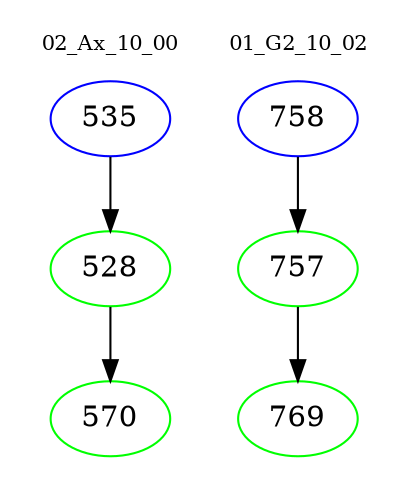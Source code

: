 digraph{
subgraph cluster_0 {
color = white
label = "02_Ax_10_00";
fontsize=10;
T0_535 [label="535", color="blue"]
T0_535 -> T0_528 [color="black"]
T0_528 [label="528", color="green"]
T0_528 -> T0_570 [color="black"]
T0_570 [label="570", color="green"]
}
subgraph cluster_1 {
color = white
label = "01_G2_10_02";
fontsize=10;
T1_758 [label="758", color="blue"]
T1_758 -> T1_757 [color="black"]
T1_757 [label="757", color="green"]
T1_757 -> T1_769 [color="black"]
T1_769 [label="769", color="green"]
}
}
